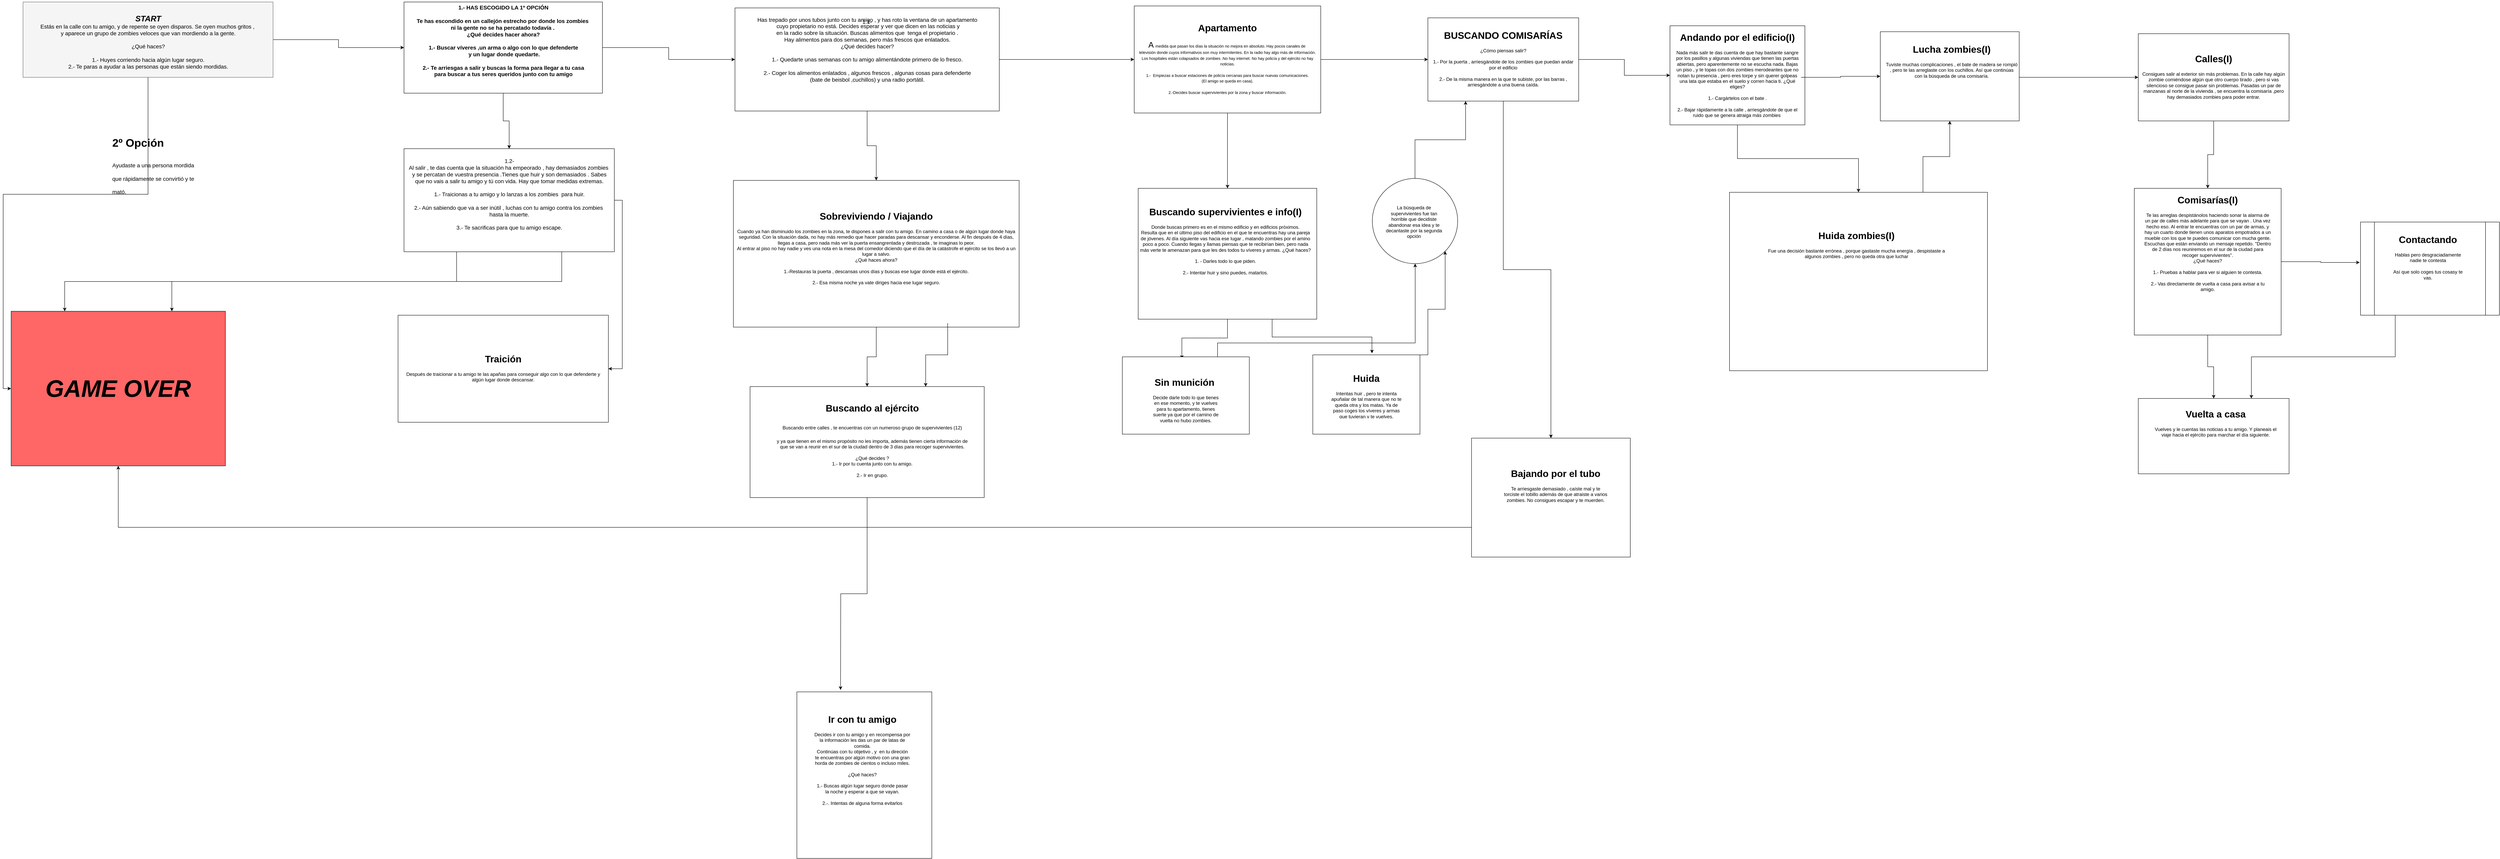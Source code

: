 <mxfile version="13.9.2" type="github">
  <diagram id="TumvB3jtfq2kJoedRNaW" name="Page-1">
    <mxGraphModel dx="1695" dy="482" grid="1" gridSize="10" guides="1" tooltips="1" connect="1" arrows="1" fold="1" page="1" pageScale="1" pageWidth="827" pageHeight="1169" math="0" shadow="0">
      <root>
        <mxCell id="0" />
        <mxCell id="1" parent="0" />
        <mxCell id="l0OJAWfN0QNwZ4EXdsEu-7" style="edgeStyle=orthogonalEdgeStyle;rounded=0;orthogonalLoop=1;jettySize=auto;html=1;exitX=1;exitY=0.5;exitDx=0;exitDy=0;entryX=0;entryY=0.5;entryDx=0;entryDy=0;fontSize=14;" parent="1" source="l0OJAWfN0QNwZ4EXdsEu-1" target="l0OJAWfN0QNwZ4EXdsEu-4" edge="1">
          <mxGeometry relative="1" as="geometry" />
        </mxCell>
        <mxCell id="l0OJAWfN0QNwZ4EXdsEu-21" style="edgeStyle=orthogonalEdgeStyle;rounded=0;orthogonalLoop=1;jettySize=auto;html=1;exitX=0.5;exitY=1;exitDx=0;exitDy=0;entryX=0;entryY=0.5;entryDx=0;entryDy=0;fontSize=14;" parent="1" source="l0OJAWfN0QNwZ4EXdsEu-1" target="l0OJAWfN0QNwZ4EXdsEu-18" edge="1">
          <mxGeometry relative="1" as="geometry" />
        </mxCell>
        <mxCell id="l0OJAWfN0QNwZ4EXdsEu-1" value="" style="rounded=0;whiteSpace=wrap;html=1;fillColor=#f5f5f5;strokeColor=#666666;fontColor=#333333;fontFamily=Lucida Caligraphy;fontSize=14;" parent="1" vertex="1">
          <mxGeometry x="-140" y="30" width="630" height="190" as="geometry" />
        </mxCell>
        <mxCell id="l0OJAWfN0QNwZ4EXdsEu-2" value="&lt;div style=&quot;font-size: 20px&quot;&gt;&lt;i&gt;&lt;b&gt;START&lt;/b&gt;&lt;/i&gt;&lt;/div&gt;&lt;div&gt;Estás en la calle con tu amigo, y de repente se oyen disparos. Se oyen muchos gritos ,&amp;nbsp;&lt;/div&gt;&lt;div&gt;y aparece un grupo de zombies veloces que van mordiendo a la gente.&lt;/div&gt;&lt;div&gt;&lt;br&gt;&lt;/div&gt;&lt;div&gt;¿Qué haces?&lt;/div&gt;&lt;div&gt;&lt;br&gt;&lt;/div&gt;&lt;div&gt;1.- Huyes corriendo hacia algún lugar seguro.&lt;/div&gt;&lt;div&gt;2.- Te paras a ayudar a las personas que están siendo mordidas.&lt;/div&gt;" style="text;html=1;resizable=0;autosize=1;align=center;verticalAlign=middle;points=[];fillColor=none;strokeColor=none;rounded=0;fontSize=14;" parent="1" vertex="1">
          <mxGeometry x="-105" y="60" width="560" height="140" as="geometry" />
        </mxCell>
        <mxCell id="l0OJAWfN0QNwZ4EXdsEu-16" style="edgeStyle=orthogonalEdgeStyle;rounded=0;orthogonalLoop=1;jettySize=auto;html=1;exitX=1;exitY=0.5;exitDx=0;exitDy=0;fontSize=14;" parent="1" source="l0OJAWfN0QNwZ4EXdsEu-4" target="l0OJAWfN0QNwZ4EXdsEu-12" edge="1">
          <mxGeometry relative="1" as="geometry" />
        </mxCell>
        <mxCell id="uLf2W3OkuAJnaL3Q7dk--6" style="edgeStyle=orthogonalEdgeStyle;rounded=0;orthogonalLoop=1;jettySize=auto;html=1;exitX=0.5;exitY=1;exitDx=0;exitDy=0;entryX=0.5;entryY=0;entryDx=0;entryDy=0;" edge="1" parent="1" source="l0OJAWfN0QNwZ4EXdsEu-4" target="l0OJAWfN0QNwZ4EXdsEu-14">
          <mxGeometry relative="1" as="geometry" />
        </mxCell>
        <mxCell id="l0OJAWfN0QNwZ4EXdsEu-4" value="" style="rounded=0;whiteSpace=wrap;html=1;fontSize=14;" parent="1" vertex="1">
          <mxGeometry x="820" y="30" width="500" height="230" as="geometry" />
        </mxCell>
        <mxCell id="l0OJAWfN0QNwZ4EXdsEu-6" value="&lt;b&gt;1.- HAS ESCOGIDO LA 1º OPCIÓN&lt;br&gt;&lt;br&gt;Te has escondido en un callejón estrecho por donde los zombies&amp;nbsp;&lt;br&gt;ni la gente no se ha percatado todavía .&amp;nbsp;&lt;br&gt;¿Qué decides hacer ahora?&lt;br&gt;&lt;br&gt;1.- Buscar víveres ,un arma o algo con lo que defenderte&lt;br&gt;&amp;nbsp;y un lugar donde quedarte.&lt;br&gt;&lt;br&gt;2.- Te arriesgas a salir y buscas la forma para llegar a tu casa&lt;br&gt;para buscar a tus seres queridos junto con tu amigo&lt;br&gt;&lt;br&gt;&lt;br&gt;&lt;/b&gt;" style="text;html=1;resizable=0;autosize=1;align=center;verticalAlign=middle;points=[];fillColor=none;strokeColor=none;rounded=0;fontSize=14;" parent="1" vertex="1">
          <mxGeometry x="845" y="30" width="450" height="230" as="geometry" />
        </mxCell>
        <mxCell id="uLf2W3OkuAJnaL3Q7dk--7" style="edgeStyle=orthogonalEdgeStyle;rounded=0;orthogonalLoop=1;jettySize=auto;html=1;entryX=0;entryY=0.5;entryDx=0;entryDy=0;" edge="1" parent="1" source="l0OJAWfN0QNwZ4EXdsEu-12" target="8rFJarjfxFBORZC3riLU-4">
          <mxGeometry relative="1" as="geometry" />
        </mxCell>
        <mxCell id="uLf2W3OkuAJnaL3Q7dk--9" style="edgeStyle=orthogonalEdgeStyle;rounded=0;orthogonalLoop=1;jettySize=auto;html=1;entryX=0.5;entryY=0;entryDx=0;entryDy=0;" edge="1" parent="1" source="l0OJAWfN0QNwZ4EXdsEu-12" target="uLf2W3OkuAJnaL3Q7dk--8">
          <mxGeometry relative="1" as="geometry" />
        </mxCell>
        <mxCell id="l0OJAWfN0QNwZ4EXdsEu-12" value="" style="rounded=0;whiteSpace=wrap;html=1;fontSize=14;" parent="1" vertex="1">
          <mxGeometry x="1654" y="45" width="666" height="260" as="geometry" />
        </mxCell>
        <mxCell id="l0OJAWfN0QNwZ4EXdsEu-13" value="Has trepado por unos tubos junto con tu amigo , y has roto la ventana de un apartamento&lt;br&gt;&amp;nbsp;cuyo propietario no está. Decides esperar y ver que dicen en las noticias y &lt;br&gt;en la radio sobre la&amp;nbsp;situación. Buscas alimentos que&amp;nbsp; tenga el propietario .&lt;br&gt;Hay alimentos para dos semanas, pero más frescos que enlatados.&lt;br&gt;¿Qué decides hacer?&lt;br&gt;&lt;br&gt;1.- Quedarte unas semanas con tu amigo alimentándote primero de lo fresco.&lt;br&gt;&lt;br&gt;2.- Coger los alimentos enlatados , algunos frescos , algunas cosas para defenderte&lt;br&gt;(bate de beisbol ,cuchillos) y una radio portátil.&lt;br&gt;" style="text;html=1;resizable=0;autosize=1;align=center;verticalAlign=middle;points=[];fillColor=none;strokeColor=none;rounded=0;fontSize=14;" parent="1" vertex="1">
          <mxGeometry x="1702" y="60" width="570" height="180" as="geometry" />
        </mxCell>
        <mxCell id="l0OJAWfN0QNwZ4EXdsEu-22" style="edgeStyle=orthogonalEdgeStyle;rounded=0;orthogonalLoop=1;jettySize=auto;html=1;exitX=0.25;exitY=1;exitDx=0;exitDy=0;entryX=0.25;entryY=0;entryDx=0;entryDy=0;fontSize=14;" parent="1" source="l0OJAWfN0QNwZ4EXdsEu-14" target="l0OJAWfN0QNwZ4EXdsEu-18" edge="1">
          <mxGeometry relative="1" as="geometry" />
        </mxCell>
        <mxCell id="l0OJAWfN0QNwZ4EXdsEu-23" style="edgeStyle=orthogonalEdgeStyle;rounded=0;orthogonalLoop=1;jettySize=auto;html=1;exitX=0.75;exitY=1;exitDx=0;exitDy=0;entryX=0.75;entryY=0;entryDx=0;entryDy=0;fontSize=14;" parent="1" source="l0OJAWfN0QNwZ4EXdsEu-14" target="l0OJAWfN0QNwZ4EXdsEu-18" edge="1">
          <mxGeometry relative="1" as="geometry" />
        </mxCell>
        <mxCell id="uLf2W3OkuAJnaL3Q7dk--5" style="edgeStyle=orthogonalEdgeStyle;rounded=0;orthogonalLoop=1;jettySize=auto;html=1;exitX=1;exitY=0.5;exitDx=0;exitDy=0;entryX=1;entryY=0.5;entryDx=0;entryDy=0;" edge="1" parent="1" source="l0OJAWfN0QNwZ4EXdsEu-14" target="8rFJarjfxFBORZC3riLU-1">
          <mxGeometry relative="1" as="geometry" />
        </mxCell>
        <mxCell id="l0OJAWfN0QNwZ4EXdsEu-14" value="" style="rounded=0;whiteSpace=wrap;html=1;fontSize=14;" parent="1" vertex="1">
          <mxGeometry x="820" y="400" width="530" height="260" as="geometry" />
        </mxCell>
        <mxCell id="l0OJAWfN0QNwZ4EXdsEu-15" value="1.2-&lt;br&gt;Al salir , te das cuenta que la situación ha empeorado , hay demasiados zombies&amp;nbsp;&lt;br&gt;y se percatan de vuestra presencia .Tienes que huir y son demasiados . Sabes&lt;br&gt;que no vais a salir tu amigo y tú con vida. Hay que tomar medidas extremas.&lt;br&gt;&lt;br&gt;1.- Traicionas a tu amigo y lo lanzas a los zombies&amp;nbsp; para huir.&lt;br&gt;&lt;br&gt;2.- Aún sabiendo que va a ser inútil , luchas con tu amigo contra los zombies&amp;nbsp;&lt;br&gt;hasta la muerte.&lt;br&gt;&lt;br&gt;3.- Te sacrificas para que tu amigo escape." style="text;html=1;resizable=0;autosize=1;align=center;verticalAlign=middle;points=[];fillColor=none;strokeColor=none;rounded=0;fontSize=14;" parent="1" vertex="1">
          <mxGeometry x="825" y="420" width="520" height="190" as="geometry" />
        </mxCell>
        <mxCell id="l0OJAWfN0QNwZ4EXdsEu-18" value="&lt;font size=&quot;1&quot;&gt;&lt;b&gt;&lt;i style=&quot;font-size: 60px&quot;&gt;GAME OVER&lt;/i&gt;&lt;/b&gt;&lt;/font&gt;" style="rounded=0;whiteSpace=wrap;html=1;fontSize=14;labelBackgroundColor=none;fillColor=#FF6666;" parent="1" vertex="1">
          <mxGeometry x="-170" y="810" width="540" height="390" as="geometry" />
        </mxCell>
        <mxCell id="l0OJAWfN0QNwZ4EXdsEu-24" value="&lt;h1&gt;&lt;span&gt;2º Opción&lt;/span&gt;&lt;/h1&gt;&lt;h1&gt;&lt;span style=&quot;font-size: 14px ; font-weight: normal&quot;&gt;Ayudaste a una persona mordida que rápidamente se convirtió y te mató.&lt;/span&gt;&lt;br&gt;&lt;/h1&gt;" style="text;html=1;strokeColor=none;fillColor=none;spacing=5;spacingTop=-20;whiteSpace=wrap;overflow=hidden;rounded=0;labelBackgroundColor=none;fontSize=14;" parent="1" vertex="1">
          <mxGeometry x="80" y="360" width="230" height="160" as="geometry" />
        </mxCell>
        <mxCell id="l0OJAWfN0QNwZ4EXdsEu-26" value="1.1-" style="text;html=1;strokeColor=none;fillColor=none;align=center;verticalAlign=middle;whiteSpace=wrap;rounded=0;labelBackgroundColor=none;fontSize=14;" parent="1" vertex="1">
          <mxGeometry x="1967" y="70" width="40" height="20" as="geometry" />
        </mxCell>
        <mxCell id="8rFJarjfxFBORZC3riLU-1" value="" style="rounded=0;whiteSpace=wrap;html=1;" parent="1" vertex="1">
          <mxGeometry x="805" y="820" width="530" height="270" as="geometry" />
        </mxCell>
        <mxCell id="8rFJarjfxFBORZC3riLU-2" value="&lt;h1&gt;Traición&lt;/h1&gt;&lt;div&gt;Después de traicionar a tu amigo te las apañas para conseguir algo con lo que defenderte y algún lugar donde descansar.&lt;/div&gt;" style="text;html=1;strokeColor=none;fillColor=none;spacing=5;spacingTop=-20;whiteSpace=wrap;overflow=hidden;rounded=0;align=center;verticalAlign=middle;" parent="1" vertex="1">
          <mxGeometry x="815" y="830" width="510" height="250" as="geometry" />
        </mxCell>
        <mxCell id="8rFJarjfxFBORZC3riLU-3" value="" style="rounded=0;whiteSpace=wrap;html=1;align=center;" parent="1" vertex="1">
          <mxGeometry x="2660" y="40" width="470" height="270" as="geometry" />
        </mxCell>
        <mxCell id="uLf2W3OkuAJnaL3Q7dk--12" style="edgeStyle=orthogonalEdgeStyle;rounded=0;orthogonalLoop=1;jettySize=auto;html=1;exitX=1;exitY=0.5;exitDx=0;exitDy=0;" edge="1" parent="1" source="8rFJarjfxFBORZC3riLU-4" target="uLf2W3OkuAJnaL3Q7dk--11">
          <mxGeometry relative="1" as="geometry" />
        </mxCell>
        <mxCell id="uLf2W3OkuAJnaL3Q7dk--28" style="edgeStyle=orthogonalEdgeStyle;rounded=0;orthogonalLoop=1;jettySize=auto;html=1;exitX=0.5;exitY=1;exitDx=0;exitDy=0;entryX=0.5;entryY=0;entryDx=0;entryDy=0;" edge="1" parent="1" source="8rFJarjfxFBORZC3riLU-4" target="uLf2W3OkuAJnaL3Q7dk--27">
          <mxGeometry relative="1" as="geometry" />
        </mxCell>
        <mxCell id="8rFJarjfxFBORZC3riLU-4" value="&lt;h1&gt;Apartamento&lt;/h1&gt;&lt;div&gt;&lt;span style=&quot;font-size: 20px&quot;&gt;A &lt;/span&gt;&lt;font size=&quot;1&quot;&gt;medida que pasan los días la situación no mejora en absoluto. Hay pocos canales de&amp;nbsp;&lt;/font&gt;&lt;/div&gt;&lt;div&gt;&lt;font size=&quot;1&quot;&gt;televisión donde cuyos informativos son muy intermitentes. En la radio hay algo más de información.&lt;/font&gt;&lt;/div&gt;&lt;div&gt;&lt;font size=&quot;1&quot;&gt;Los hospitales están colapsados de zombies .No hay internet. No hay policía y del ejército no hay noticias.&lt;/font&gt;&lt;/div&gt;&lt;div&gt;&lt;font size=&quot;1&quot;&gt;&lt;br&gt;&lt;/font&gt;&lt;/div&gt;&lt;div&gt;&lt;font size=&quot;1&quot;&gt;1.-&amp;nbsp; Empiezas a buscar estaciones de policía cercanas para buscar nuevas comunicaciones.&lt;/font&gt;&lt;/div&gt;&lt;div&gt;&lt;font size=&quot;1&quot;&gt;(El amigo se queda en casa).&lt;/font&gt;&lt;/div&gt;&lt;div&gt;&lt;font size=&quot;1&quot;&gt;&lt;br&gt;&lt;/font&gt;&lt;/div&gt;&lt;div&gt;&lt;font size=&quot;1&quot;&gt;2.-Decides buscar supervivientes por la zona y buscar información.&lt;/font&gt;&lt;/div&gt;" style="text;html=1;strokeColor=none;fillColor=none;spacing=5;spacingTop=-20;whiteSpace=wrap;overflow=hidden;rounded=0;align=center;verticalAlign=middle;" parent="1" vertex="1">
          <mxGeometry x="2660" y="40" width="470" height="270" as="geometry" />
        </mxCell>
        <mxCell id="uLf2W3OkuAJnaL3Q7dk--26" style="edgeStyle=orthogonalEdgeStyle;rounded=0;orthogonalLoop=1;jettySize=auto;html=1;exitX=0.5;exitY=1;exitDx=0;exitDy=0;" edge="1" parent="1" source="uLf2W3OkuAJnaL3Q7dk--8" target="uLf2W3OkuAJnaL3Q7dk--24">
          <mxGeometry relative="1" as="geometry" />
        </mxCell>
        <mxCell id="uLf2W3OkuAJnaL3Q7dk--8" value="" style="rounded=0;whiteSpace=wrap;html=1;" vertex="1" parent="1">
          <mxGeometry x="1650" y="480" width="720" height="370" as="geometry" />
        </mxCell>
        <mxCell id="uLf2W3OkuAJnaL3Q7dk--43" style="edgeStyle=orthogonalEdgeStyle;rounded=0;orthogonalLoop=1;jettySize=auto;html=1;exitX=0.75;exitY=1;exitDx=0;exitDy=0;entryX=0.75;entryY=0;entryDx=0;entryDy=0;" edge="1" parent="1" source="uLf2W3OkuAJnaL3Q7dk--10" target="uLf2W3OkuAJnaL3Q7dk--24">
          <mxGeometry relative="1" as="geometry" />
        </mxCell>
        <mxCell id="uLf2W3OkuAJnaL3Q7dk--10" value="&lt;h1&gt;Sobreviviendo / Viajando&lt;/h1&gt;&lt;div&gt;Cuando ya han disminuido los zombies en la zona, te dispones a salir con tu amigo. En camino a casa o de algún lugar donde haya seguridad. Con la situación dada, no hay más remedio que hacer paradas para descansar y enconderse. Al fin después de 4 días, llegas a casa, pero nada más ver la puerta ensangrentada y destrozada , te imaginas lo peor.&lt;/div&gt;&lt;div&gt;Al entrar al piso no hay nadie y ves una nota en la mesa del comedor diciendo que el día de la catástrofe el ejército se los llevó a un lugar a salvo.&lt;/div&gt;&lt;div&gt;¿Qué haces ahora?&lt;/div&gt;&lt;div&gt;&lt;br&gt;&lt;/div&gt;&lt;div&gt;1.-Restauras la puerta , descansas unos días y buscas ese lugar donde está el ejército.&lt;/div&gt;&lt;div&gt;&lt;br&gt;&lt;/div&gt;&lt;div&gt;2.- Esa misma noche ya vate diriges hacia ese lugar seguro.&lt;/div&gt;&lt;div&gt;&amp;nbsp;&lt;/div&gt;" style="text;html=1;strokeColor=none;fillColor=none;spacing=5;spacingTop=-20;whiteSpace=wrap;overflow=hidden;rounded=0;align=center;verticalAlign=middle;" vertex="1" parent="1">
          <mxGeometry x="1650" y="480" width="720" height="360" as="geometry" />
        </mxCell>
        <mxCell id="uLf2W3OkuAJnaL3Q7dk--11" value="" style="rounded=0;whiteSpace=wrap;html=1;align=center;" vertex="1" parent="1">
          <mxGeometry x="3400" y="70" width="380" height="210" as="geometry" />
        </mxCell>
        <mxCell id="uLf2W3OkuAJnaL3Q7dk--16" style="edgeStyle=orthogonalEdgeStyle;rounded=0;orthogonalLoop=1;jettySize=auto;html=1;entryX=0;entryY=0.5;entryDx=0;entryDy=0;" edge="1" parent="1" source="uLf2W3OkuAJnaL3Q7dk--13" target="uLf2W3OkuAJnaL3Q7dk--14">
          <mxGeometry relative="1" as="geometry" />
        </mxCell>
        <mxCell id="uLf2W3OkuAJnaL3Q7dk--36" style="edgeStyle=orthogonalEdgeStyle;rounded=0;orthogonalLoop=1;jettySize=auto;html=1;entryX=0.5;entryY=0;entryDx=0;entryDy=0;" edge="1" parent="1" source="uLf2W3OkuAJnaL3Q7dk--13" target="uLf2W3OkuAJnaL3Q7dk--30">
          <mxGeometry relative="1" as="geometry" />
        </mxCell>
        <mxCell id="uLf2W3OkuAJnaL3Q7dk--13" value="&lt;h1&gt;BUSCANDO COMISARÍAS&lt;/h1&gt;&lt;div&gt;¿Cómo piensas salir?&lt;/div&gt;&lt;div&gt;&lt;br&gt;&lt;/div&gt;&lt;div&gt;1.- Por la puerta , arriesgándote de los zombies que puedan andar por el edificio&lt;/div&gt;&lt;div&gt;&lt;br&gt;&lt;/div&gt;&lt;div&gt;2.- De la misma manera en la que te subiste, por las barras , arriesgándote a una buena caída.&lt;/div&gt;" style="text;html=1;strokeColor=none;fillColor=none;spacing=5;spacingTop=-20;whiteSpace=wrap;overflow=hidden;rounded=0;align=center;verticalAlign=middle;" vertex="1" parent="1">
          <mxGeometry x="3400" y="70" width="380" height="210" as="geometry" />
        </mxCell>
        <mxCell id="uLf2W3OkuAJnaL3Q7dk--14" value="" style="rounded=0;whiteSpace=wrap;html=1;align=center;" vertex="1" parent="1">
          <mxGeometry x="4010" y="90" width="340" height="250" as="geometry" />
        </mxCell>
        <mxCell id="uLf2W3OkuAJnaL3Q7dk--22" style="edgeStyle=orthogonalEdgeStyle;rounded=0;orthogonalLoop=1;jettySize=auto;html=1;entryX=0;entryY=0.5;entryDx=0;entryDy=0;" edge="1" parent="1" source="uLf2W3OkuAJnaL3Q7dk--15" target="uLf2W3OkuAJnaL3Q7dk--17">
          <mxGeometry relative="1" as="geometry" />
        </mxCell>
        <mxCell id="uLf2W3OkuAJnaL3Q7dk--40" style="edgeStyle=orthogonalEdgeStyle;rounded=0;orthogonalLoop=1;jettySize=auto;html=1;entryX=0.5;entryY=0;entryDx=0;entryDy=0;" edge="1" parent="1" source="uLf2W3OkuAJnaL3Q7dk--15" target="uLf2W3OkuAJnaL3Q7dk--37">
          <mxGeometry relative="1" as="geometry" />
        </mxCell>
        <mxCell id="uLf2W3OkuAJnaL3Q7dk--15" value="&lt;h1&gt;&lt;span&gt;Andando por el edificio(I)&lt;/span&gt;&lt;br&gt;&lt;/h1&gt;&lt;div&gt;&lt;span&gt;Nada más salir te das cuenta de que hay bastante sangre por los pasillos y algunas viviendas que tienen las puertas abiertas, pero aparentemente no se escucha nada. Bajas un piso , y te topas con dos zombies merodeantes que no notan tu presencia , pero eres torpe y sin querer golpeas una lata que estaba en el suelo y corren hacia ti. ¿Qué eliges?&lt;/span&gt;&lt;/div&gt;&lt;div&gt;&lt;span&gt;&lt;br&gt;&lt;/span&gt;&lt;/div&gt;&lt;div&gt;&lt;span&gt;1.- Cargártelos con el bate .&lt;/span&gt;&lt;/div&gt;&lt;div&gt;&lt;br&gt;&lt;/div&gt;&lt;div&gt;2.- Bajar rápidamente a la calle , arriesgándote de que el ruido que se genera atraiga más zombies&amp;nbsp;&lt;/div&gt;" style="text;html=1;strokeColor=none;fillColor=none;spacing=5;spacingTop=-20;whiteSpace=wrap;overflow=hidden;rounded=0;align=center;" vertex="1" parent="1">
          <mxGeometry x="4020" y="100" width="320" height="240" as="geometry" />
        </mxCell>
        <mxCell id="uLf2W3OkuAJnaL3Q7dk--17" value="" style="rounded=0;whiteSpace=wrap;html=1;align=center;" vertex="1" parent="1">
          <mxGeometry x="4540" y="105" width="350" height="225" as="geometry" />
        </mxCell>
        <mxCell id="uLf2W3OkuAJnaL3Q7dk--21" style="edgeStyle=orthogonalEdgeStyle;rounded=0;orthogonalLoop=1;jettySize=auto;html=1;entryX=0;entryY=0.5;entryDx=0;entryDy=0;" edge="1" parent="1" source="uLf2W3OkuAJnaL3Q7dk--18" target="uLf2W3OkuAJnaL3Q7dk--20">
          <mxGeometry relative="1" as="geometry" />
        </mxCell>
        <mxCell id="uLf2W3OkuAJnaL3Q7dk--18" value="&lt;h1&gt;Lucha zombies(I)&lt;/h1&gt;&lt;div&gt;Tuviste muchas complicaciones , el bate de madera se rompió , pero te las arreglaste con los cuchillos. Así que continúas con la búsqueda de una comisaría.&lt;/div&gt;" style="text;html=1;strokeColor=none;fillColor=none;spacing=5;spacingTop=-20;whiteSpace=wrap;overflow=hidden;rounded=0;align=center;" vertex="1" parent="1">
          <mxGeometry x="4550" y="130" width="340" height="180" as="geometry" />
        </mxCell>
        <mxCell id="uLf2W3OkuAJnaL3Q7dk--19" value="" style="rounded=0;whiteSpace=wrap;html=1;align=center;" vertex="1" parent="1">
          <mxGeometry x="5190" y="110" width="380" height="220" as="geometry" />
        </mxCell>
        <mxCell id="uLf2W3OkuAJnaL3Q7dk--45" style="edgeStyle=orthogonalEdgeStyle;rounded=0;orthogonalLoop=1;jettySize=auto;html=1;entryX=0.5;entryY=0;entryDx=0;entryDy=0;" edge="1" parent="1" source="uLf2W3OkuAJnaL3Q7dk--20" target="uLf2W3OkuAJnaL3Q7dk--44">
          <mxGeometry relative="1" as="geometry" />
        </mxCell>
        <mxCell id="uLf2W3OkuAJnaL3Q7dk--20" value="&lt;h1&gt;Calles(I)&lt;/h1&gt;&lt;div&gt;Consigues salir al exterior sin más problemas. En la calle hay algún zombie comiéndose algún que otro cuerpo tirado , pero si vas silencioso se consigue pasar sin problemas. Pasadas un par de manzanas al norte de la vivienda , se encuentra la comisaría ,pero hay demasiados zombies para poder entrar.&lt;/div&gt;" style="text;html=1;strokeColor=none;fillColor=none;spacing=5;spacingTop=-20;whiteSpace=wrap;overflow=hidden;rounded=0;align=center;verticalAlign=middle;" vertex="1" parent="1">
          <mxGeometry x="5190" y="110" width="380" height="220" as="geometry" />
        </mxCell>
        <mxCell id="uLf2W3OkuAJnaL3Q7dk--47" style="edgeStyle=orthogonalEdgeStyle;rounded=0;orthogonalLoop=1;jettySize=auto;html=1;exitX=0.5;exitY=1;exitDx=0;exitDy=0;" edge="1" parent="1" source="uLf2W3OkuAJnaL3Q7dk--24">
          <mxGeometry relative="1" as="geometry">
            <mxPoint x="1920" y="1765" as="targetPoint" />
          </mxGeometry>
        </mxCell>
        <mxCell id="uLf2W3OkuAJnaL3Q7dk--24" value="" style="rounded=0;whiteSpace=wrap;html=1;align=center;" vertex="1" parent="1">
          <mxGeometry x="1692" y="1000" width="590" height="280" as="geometry" />
        </mxCell>
        <mxCell id="uLf2W3OkuAJnaL3Q7dk--52" style="edgeStyle=orthogonalEdgeStyle;rounded=0;orthogonalLoop=1;jettySize=auto;html=1;entryX=0.469;entryY=0.026;entryDx=0;entryDy=0;entryPerimeter=0;" edge="1" parent="1" source="uLf2W3OkuAJnaL3Q7dk--27" target="uLf2W3OkuAJnaL3Q7dk--50">
          <mxGeometry relative="1" as="geometry" />
        </mxCell>
        <mxCell id="uLf2W3OkuAJnaL3Q7dk--53" style="edgeStyle=orthogonalEdgeStyle;rounded=0;orthogonalLoop=1;jettySize=auto;html=1;exitX=0.75;exitY=1;exitDx=0;exitDy=0;entryX=0.552;entryY=-0.02;entryDx=0;entryDy=0;entryPerimeter=0;" edge="1" parent="1" source="uLf2W3OkuAJnaL3Q7dk--27" target="uLf2W3OkuAJnaL3Q7dk--51">
          <mxGeometry relative="1" as="geometry" />
        </mxCell>
        <mxCell id="uLf2W3OkuAJnaL3Q7dk--27" value="" style="rounded=0;whiteSpace=wrap;html=1;align=center;" vertex="1" parent="1">
          <mxGeometry x="2670" y="500" width="450" height="330" as="geometry" />
        </mxCell>
        <mxCell id="uLf2W3OkuAJnaL3Q7dk--29" value="&lt;h1&gt;Buscando supervivientes e info(I)&lt;/h1&gt;&lt;div&gt;Donde buscas primero es en el mismo edificio y en edificios próximos.&lt;/div&gt;&lt;div&gt;Resulta que en el último piso del edificio en el que te encuentras hay una pareja de jóvenes. Al día siguiente vas hacia ese lugar , matando zombies por el amino poco a poco. Cuando llegas y llamas piensas que te recibirían bien, pero nada más verte te amenazan para que les des todos tu víveres y armas. ¿Qué haces?&lt;/div&gt;&lt;div&gt;&lt;br&gt;&lt;/div&gt;&lt;div&gt;1. - Darles todo lo que piden.&lt;/div&gt;&lt;div&gt;&lt;br&gt;&lt;/div&gt;&lt;div&gt;2.- Intentar huir y sino puedes, matarlos.&lt;/div&gt;&lt;div&gt;&lt;br&gt;&lt;/div&gt;&lt;div&gt;&amp;nbsp;&lt;/div&gt;&lt;div&gt;&lt;br&gt;&lt;/div&gt;" style="text;html=1;strokeColor=none;fillColor=none;spacing=5;spacingTop=-20;whiteSpace=wrap;overflow=hidden;rounded=0;align=center;" vertex="1" parent="1">
          <mxGeometry x="2670" y="540" width="440" height="225" as="geometry" />
        </mxCell>
        <mxCell id="uLf2W3OkuAJnaL3Q7dk--35" style="edgeStyle=orthogonalEdgeStyle;rounded=0;orthogonalLoop=1;jettySize=auto;html=1;exitX=0;exitY=0.75;exitDx=0;exitDy=0;entryX=0.5;entryY=1;entryDx=0;entryDy=0;" edge="1" parent="1" source="uLf2W3OkuAJnaL3Q7dk--30" target="l0OJAWfN0QNwZ4EXdsEu-18">
          <mxGeometry relative="1" as="geometry" />
        </mxCell>
        <mxCell id="uLf2W3OkuAJnaL3Q7dk--30" value="" style="rounded=0;whiteSpace=wrap;html=1;align=center;" vertex="1" parent="1">
          <mxGeometry x="3510" y="1130" width="400" height="300" as="geometry" />
        </mxCell>
        <mxCell id="uLf2W3OkuAJnaL3Q7dk--32" value="&lt;h1&gt;Bajando por el tubo&lt;/h1&gt;&lt;div&gt;Te arriesgaste demasiado , caíste mal y te torciste el tobillo además de que atraiste a varios zombies. No consigues escapar y te muerden.&lt;/div&gt;" style="text;html=1;strokeColor=none;fillColor=none;spacing=5;spacingTop=-20;whiteSpace=wrap;overflow=hidden;rounded=0;align=center;" vertex="1" parent="1">
          <mxGeometry x="3587" y="1200" width="270" height="170" as="geometry" />
        </mxCell>
        <mxCell id="uLf2W3OkuAJnaL3Q7dk--41" style="edgeStyle=orthogonalEdgeStyle;rounded=0;orthogonalLoop=1;jettySize=auto;html=1;exitX=0.75;exitY=0;exitDx=0;exitDy=0;entryX=0.5;entryY=1;entryDx=0;entryDy=0;" edge="1" parent="1" source="uLf2W3OkuAJnaL3Q7dk--37" target="uLf2W3OkuAJnaL3Q7dk--17">
          <mxGeometry relative="1" as="geometry" />
        </mxCell>
        <mxCell id="uLf2W3OkuAJnaL3Q7dk--37" value="" style="rounded=0;whiteSpace=wrap;html=1;align=center;" vertex="1" parent="1">
          <mxGeometry x="4160" y="510" width="650" height="450" as="geometry" />
        </mxCell>
        <mxCell id="uLf2W3OkuAJnaL3Q7dk--39" value="&lt;h1&gt;Huida zombies(I)&lt;/h1&gt;&lt;p&gt;Fue una decisión bastante errónea , porque gastaste mucha energía , despistaste a algunos zombies , pero no queda otra que luchar&lt;/p&gt;" style="text;html=1;strokeColor=none;fillColor=none;spacing=5;spacingTop=-20;whiteSpace=wrap;overflow=hidden;rounded=0;align=center;" vertex="1" parent="1">
          <mxGeometry x="4240" y="600" width="480" height="270" as="geometry" />
        </mxCell>
        <mxCell id="uLf2W3OkuAJnaL3Q7dk--42" value="&lt;h1&gt;&lt;span&gt;Buscando al ejército&lt;/span&gt;&lt;/h1&gt;&lt;h1&gt;&lt;span style=&quot;font-size: 12px ; font-weight: normal&quot;&gt;Buscando entre calles , te encuentras con un numeroso grupo de supervivientes (12)&lt;/span&gt;&lt;/h1&gt;&lt;div&gt;&lt;span style=&quot;font-size: 12px ; font-weight: normal&quot;&gt;y ya que tienen en el mismo propósito no les importa, además tienen cierta información de que se van a reunir en el sur de la ciudad dentro de 3 días para recoger supervivientes.&lt;/span&gt;&lt;/div&gt;&lt;div&gt;&lt;span style=&quot;font-size: 12px ; font-weight: normal&quot;&gt;&lt;br&gt;&lt;/span&gt;&lt;/div&gt;&lt;div&gt;¿Qué decides ?&lt;/div&gt;&lt;div&gt;1.- Ir por tu cuenta junto con tu amigo.&lt;/div&gt;&lt;div&gt;&lt;br&gt;&lt;/div&gt;&lt;div&gt;2.- Ir en grupo.&lt;/div&gt;&lt;div&gt;&lt;br&gt;&lt;/div&gt;" style="text;html=1;strokeColor=none;fillColor=none;spacing=5;spacingTop=-20;whiteSpace=wrap;overflow=hidden;rounded=0;align=center;" vertex="1" parent="1">
          <mxGeometry x="1750" y="1035" width="500" height="210" as="geometry" />
        </mxCell>
        <mxCell id="uLf2W3OkuAJnaL3Q7dk--66" style="edgeStyle=orthogonalEdgeStyle;rounded=0;orthogonalLoop=1;jettySize=auto;html=1;entryX=-0.006;entryY=0.434;entryDx=0;entryDy=0;entryPerimeter=0;" edge="1" parent="1" source="uLf2W3OkuAJnaL3Q7dk--44" target="uLf2W3OkuAJnaL3Q7dk--63">
          <mxGeometry relative="1" as="geometry" />
        </mxCell>
        <mxCell id="uLf2W3OkuAJnaL3Q7dk--68" style="edgeStyle=orthogonalEdgeStyle;rounded=0;orthogonalLoop=1;jettySize=auto;html=1;exitX=0.5;exitY=1;exitDx=0;exitDy=0;" edge="1" parent="1" source="uLf2W3OkuAJnaL3Q7dk--44" target="uLf2W3OkuAJnaL3Q7dk--65">
          <mxGeometry relative="1" as="geometry" />
        </mxCell>
        <mxCell id="uLf2W3OkuAJnaL3Q7dk--44" value="" style="rounded=0;whiteSpace=wrap;html=1;align=center;" vertex="1" parent="1">
          <mxGeometry x="5180" y="500" width="370" height="370" as="geometry" />
        </mxCell>
        <mxCell id="uLf2W3OkuAJnaL3Q7dk--46" value="&lt;h1&gt;Comisarías(I)&lt;/h1&gt;&lt;div&gt;Te las arreglas despistánolos haciendo sonar la alarma de un par de calles más adelante para que se vayan . Una vez hecho eso. Al entrar te encuentras con un par de armas, y hay un cuarto donde tienen unos aparatos empotrados a un mueble con los que te puedes comunicar con mucha gente.&lt;/div&gt;&lt;div&gt;Escuchas que están enviando un mensaje repetido. &quot;Dentro de 2 días nos reuniremos en el sur de la ciudad para recoger supervivientes&quot;.&lt;/div&gt;&lt;div&gt;¿Qué haces?&lt;/div&gt;&lt;div&gt;&lt;br&gt;&lt;/div&gt;&lt;div&gt;1.- Pruebas a hablar para ver si alguien te contesta.&lt;/div&gt;&lt;div&gt;&lt;br&gt;&lt;/div&gt;&lt;div&gt;2.- Vas directamente de vuelta a casa para avisar a tu amigo.&lt;/div&gt;" style="text;html=1;strokeColor=none;fillColor=none;spacing=5;spacingTop=-20;whiteSpace=wrap;overflow=hidden;rounded=0;align=center;" vertex="1" parent="1">
          <mxGeometry x="5200" y="510" width="330" height="320" as="geometry" />
        </mxCell>
        <mxCell id="uLf2W3OkuAJnaL3Q7dk--48" value="" style="rounded=0;whiteSpace=wrap;html=1;align=center;" vertex="1" parent="1">
          <mxGeometry x="1810" y="1770" width="340" height="420" as="geometry" />
        </mxCell>
        <mxCell id="uLf2W3OkuAJnaL3Q7dk--49" value="&lt;h1&gt;Ir con tu amigo&lt;/h1&gt;&lt;div&gt;Decides ir con tu amigo y en recompensa por la información les das un par de latas de comida.&lt;/div&gt;&lt;div&gt;Continúas con tu objetivo , y&amp;nbsp; en tu direción te encuentras por algún motivo con una gran horda de zombies de cientos o incluso miles.&lt;/div&gt;&lt;div&gt;&lt;br&gt;&lt;/div&gt;&lt;div&gt;¿Qué haces?&lt;/div&gt;&lt;div&gt;&lt;br&gt;&lt;/div&gt;&lt;div&gt;1.- Buscas algún lugar seguro donde pasar la noche y esperar a que se vayan.&lt;/div&gt;&lt;div&gt;&lt;br&gt;&lt;/div&gt;&lt;div&gt;2.-. Intentas de alguna forma evitarlos&lt;/div&gt;" style="text;html=1;strokeColor=none;fillColor=none;spacing=5;spacingTop=-20;whiteSpace=wrap;overflow=hidden;rounded=0;align=center;" vertex="1" parent="1">
          <mxGeometry x="1850" y="1820" width="250" height="290" as="geometry" />
        </mxCell>
        <mxCell id="uLf2W3OkuAJnaL3Q7dk--59" style="edgeStyle=orthogonalEdgeStyle;rounded=0;orthogonalLoop=1;jettySize=auto;html=1;exitX=0.75;exitY=0;exitDx=0;exitDy=0;" edge="1" parent="1" source="uLf2W3OkuAJnaL3Q7dk--50" target="uLf2W3OkuAJnaL3Q7dk--56">
          <mxGeometry relative="1" as="geometry">
            <Array as="points">
              <mxPoint x="2870" y="890" />
              <mxPoint x="3368" y="890" />
            </Array>
          </mxGeometry>
        </mxCell>
        <mxCell id="uLf2W3OkuAJnaL3Q7dk--50" value="" style="rounded=0;whiteSpace=wrap;html=1;align=center;" vertex="1" parent="1">
          <mxGeometry x="2630" y="925" width="320" height="195" as="geometry" />
        </mxCell>
        <mxCell id="uLf2W3OkuAJnaL3Q7dk--60" style="edgeStyle=orthogonalEdgeStyle;rounded=0;orthogonalLoop=1;jettySize=auto;html=1;exitX=0.75;exitY=0;exitDx=0;exitDy=0;entryX=1;entryY=1;entryDx=0;entryDy=0;" edge="1" parent="1" source="uLf2W3OkuAJnaL3Q7dk--51" target="uLf2W3OkuAJnaL3Q7dk--56">
          <mxGeometry relative="1" as="geometry">
            <Array as="points">
              <mxPoint x="3400" y="920" />
              <mxPoint x="3400" y="805" />
              <mxPoint x="3444" y="805" />
            </Array>
          </mxGeometry>
        </mxCell>
        <mxCell id="uLf2W3OkuAJnaL3Q7dk--51" value="" style="rounded=0;whiteSpace=wrap;html=1;align=center;" vertex="1" parent="1">
          <mxGeometry x="3110" y="920" width="270" height="200" as="geometry" />
        </mxCell>
        <mxCell id="uLf2W3OkuAJnaL3Q7dk--54" value="&lt;h1&gt;Sin munición&amp;nbsp;&lt;/h1&gt;&lt;div&gt;Decide darle todo lo que tienes en ese momento, y te vuelves para tu apartamento, tienes suerte ya que por el camino de vuelta no hubo zombies.&lt;/div&gt;" style="text;html=1;strokeColor=none;fillColor=none;spacing=5;spacingTop=-20;whiteSpace=wrap;overflow=hidden;rounded=0;align=center;" vertex="1" parent="1">
          <mxGeometry x="2695" y="970" width="190" height="120" as="geometry" />
        </mxCell>
        <mxCell id="uLf2W3OkuAJnaL3Q7dk--55" value="&lt;h1&gt;Huida&lt;/h1&gt;&lt;div&gt;Intentas huir , pero te intenta apuñalar de tal manera que no te queda otra y los matas. Ya de paso coges los víveres y armas que tuvieran y te vuelves.&lt;/div&gt;&lt;div&gt;&lt;br&gt;&lt;/div&gt;&lt;div&gt;&lt;br&gt;&lt;/div&gt;" style="text;html=1;strokeColor=none;fillColor=none;spacing=5;spacingTop=-20;whiteSpace=wrap;overflow=hidden;rounded=0;align=center;" vertex="1" parent="1">
          <mxGeometry x="3150" y="960" width="190" height="120" as="geometry" />
        </mxCell>
        <mxCell id="uLf2W3OkuAJnaL3Q7dk--62" style="edgeStyle=orthogonalEdgeStyle;rounded=0;orthogonalLoop=1;jettySize=auto;html=1;exitX=0.5;exitY=0;exitDx=0;exitDy=0;entryX=0.25;entryY=1;entryDx=0;entryDy=0;" edge="1" parent="1" source="uLf2W3OkuAJnaL3Q7dk--56" target="uLf2W3OkuAJnaL3Q7dk--13">
          <mxGeometry relative="1" as="geometry" />
        </mxCell>
        <mxCell id="uLf2W3OkuAJnaL3Q7dk--56" value="" style="ellipse;whiteSpace=wrap;html=1;aspect=fixed;align=center;" vertex="1" parent="1">
          <mxGeometry x="3260" y="475" width="215" height="215" as="geometry" />
        </mxCell>
        <mxCell id="uLf2W3OkuAJnaL3Q7dk--58" value="La búsqueda de supervivientes fue tan horrible que decidiste abandonar esa idea y te decantaste por la segunda opción" style="text;html=1;strokeColor=none;fillColor=none;align=center;verticalAlign=middle;whiteSpace=wrap;rounded=0;" vertex="1" parent="1">
          <mxGeometry x="3290" y="510" width="150" height="150" as="geometry" />
        </mxCell>
        <mxCell id="uLf2W3OkuAJnaL3Q7dk--67" style="edgeStyle=orthogonalEdgeStyle;rounded=0;orthogonalLoop=1;jettySize=auto;html=1;exitX=0.25;exitY=1;exitDx=0;exitDy=0;entryX=0.75;entryY=0;entryDx=0;entryDy=0;" edge="1" parent="1" source="uLf2W3OkuAJnaL3Q7dk--63" target="uLf2W3OkuAJnaL3Q7dk--65">
          <mxGeometry relative="1" as="geometry" />
        </mxCell>
        <mxCell id="uLf2W3OkuAJnaL3Q7dk--63" value="" style="shape=process;whiteSpace=wrap;html=1;backgroundOutline=1;align=center;" vertex="1" parent="1">
          <mxGeometry x="5750" y="585" width="350" height="235" as="geometry" />
        </mxCell>
        <mxCell id="uLf2W3OkuAJnaL3Q7dk--64" value="&lt;h1&gt;Contactando&lt;/h1&gt;&lt;div&gt;Hablas pero desgraciadamente nadie te contesta&lt;/div&gt;&lt;div&gt;&lt;br&gt;&lt;/div&gt;&lt;div&gt;Así que solo coges tus cosasy te vas.&lt;/div&gt;" style="text;html=1;strokeColor=none;fillColor=none;spacing=5;spacingTop=-20;whiteSpace=wrap;overflow=hidden;rounded=0;align=center;" vertex="1" parent="1">
          <mxGeometry x="5820" y="610" width="200" height="153" as="geometry" />
        </mxCell>
        <mxCell id="uLf2W3OkuAJnaL3Q7dk--65" value="" style="rounded=0;whiteSpace=wrap;html=1;align=center;" vertex="1" parent="1">
          <mxGeometry x="5190" y="1030" width="380" height="190" as="geometry" />
        </mxCell>
        <mxCell id="uLf2W3OkuAJnaL3Q7dk--69" value="&lt;h1&gt;Vuelta a casa&lt;/h1&gt;&lt;div&gt;Vuelves y le cuentas las noticias a tu amigo. Y planeais el viaje hacia el ejército para marchar el día siguiente.&lt;/div&gt;" style="text;html=1;strokeColor=none;fillColor=none;spacing=5;spacingTop=-20;whiteSpace=wrap;overflow=hidden;rounded=0;align=center;" vertex="1" parent="1">
          <mxGeometry x="5220" y="1050" width="330" height="170" as="geometry" />
        </mxCell>
      </root>
    </mxGraphModel>
  </diagram>
</mxfile>
